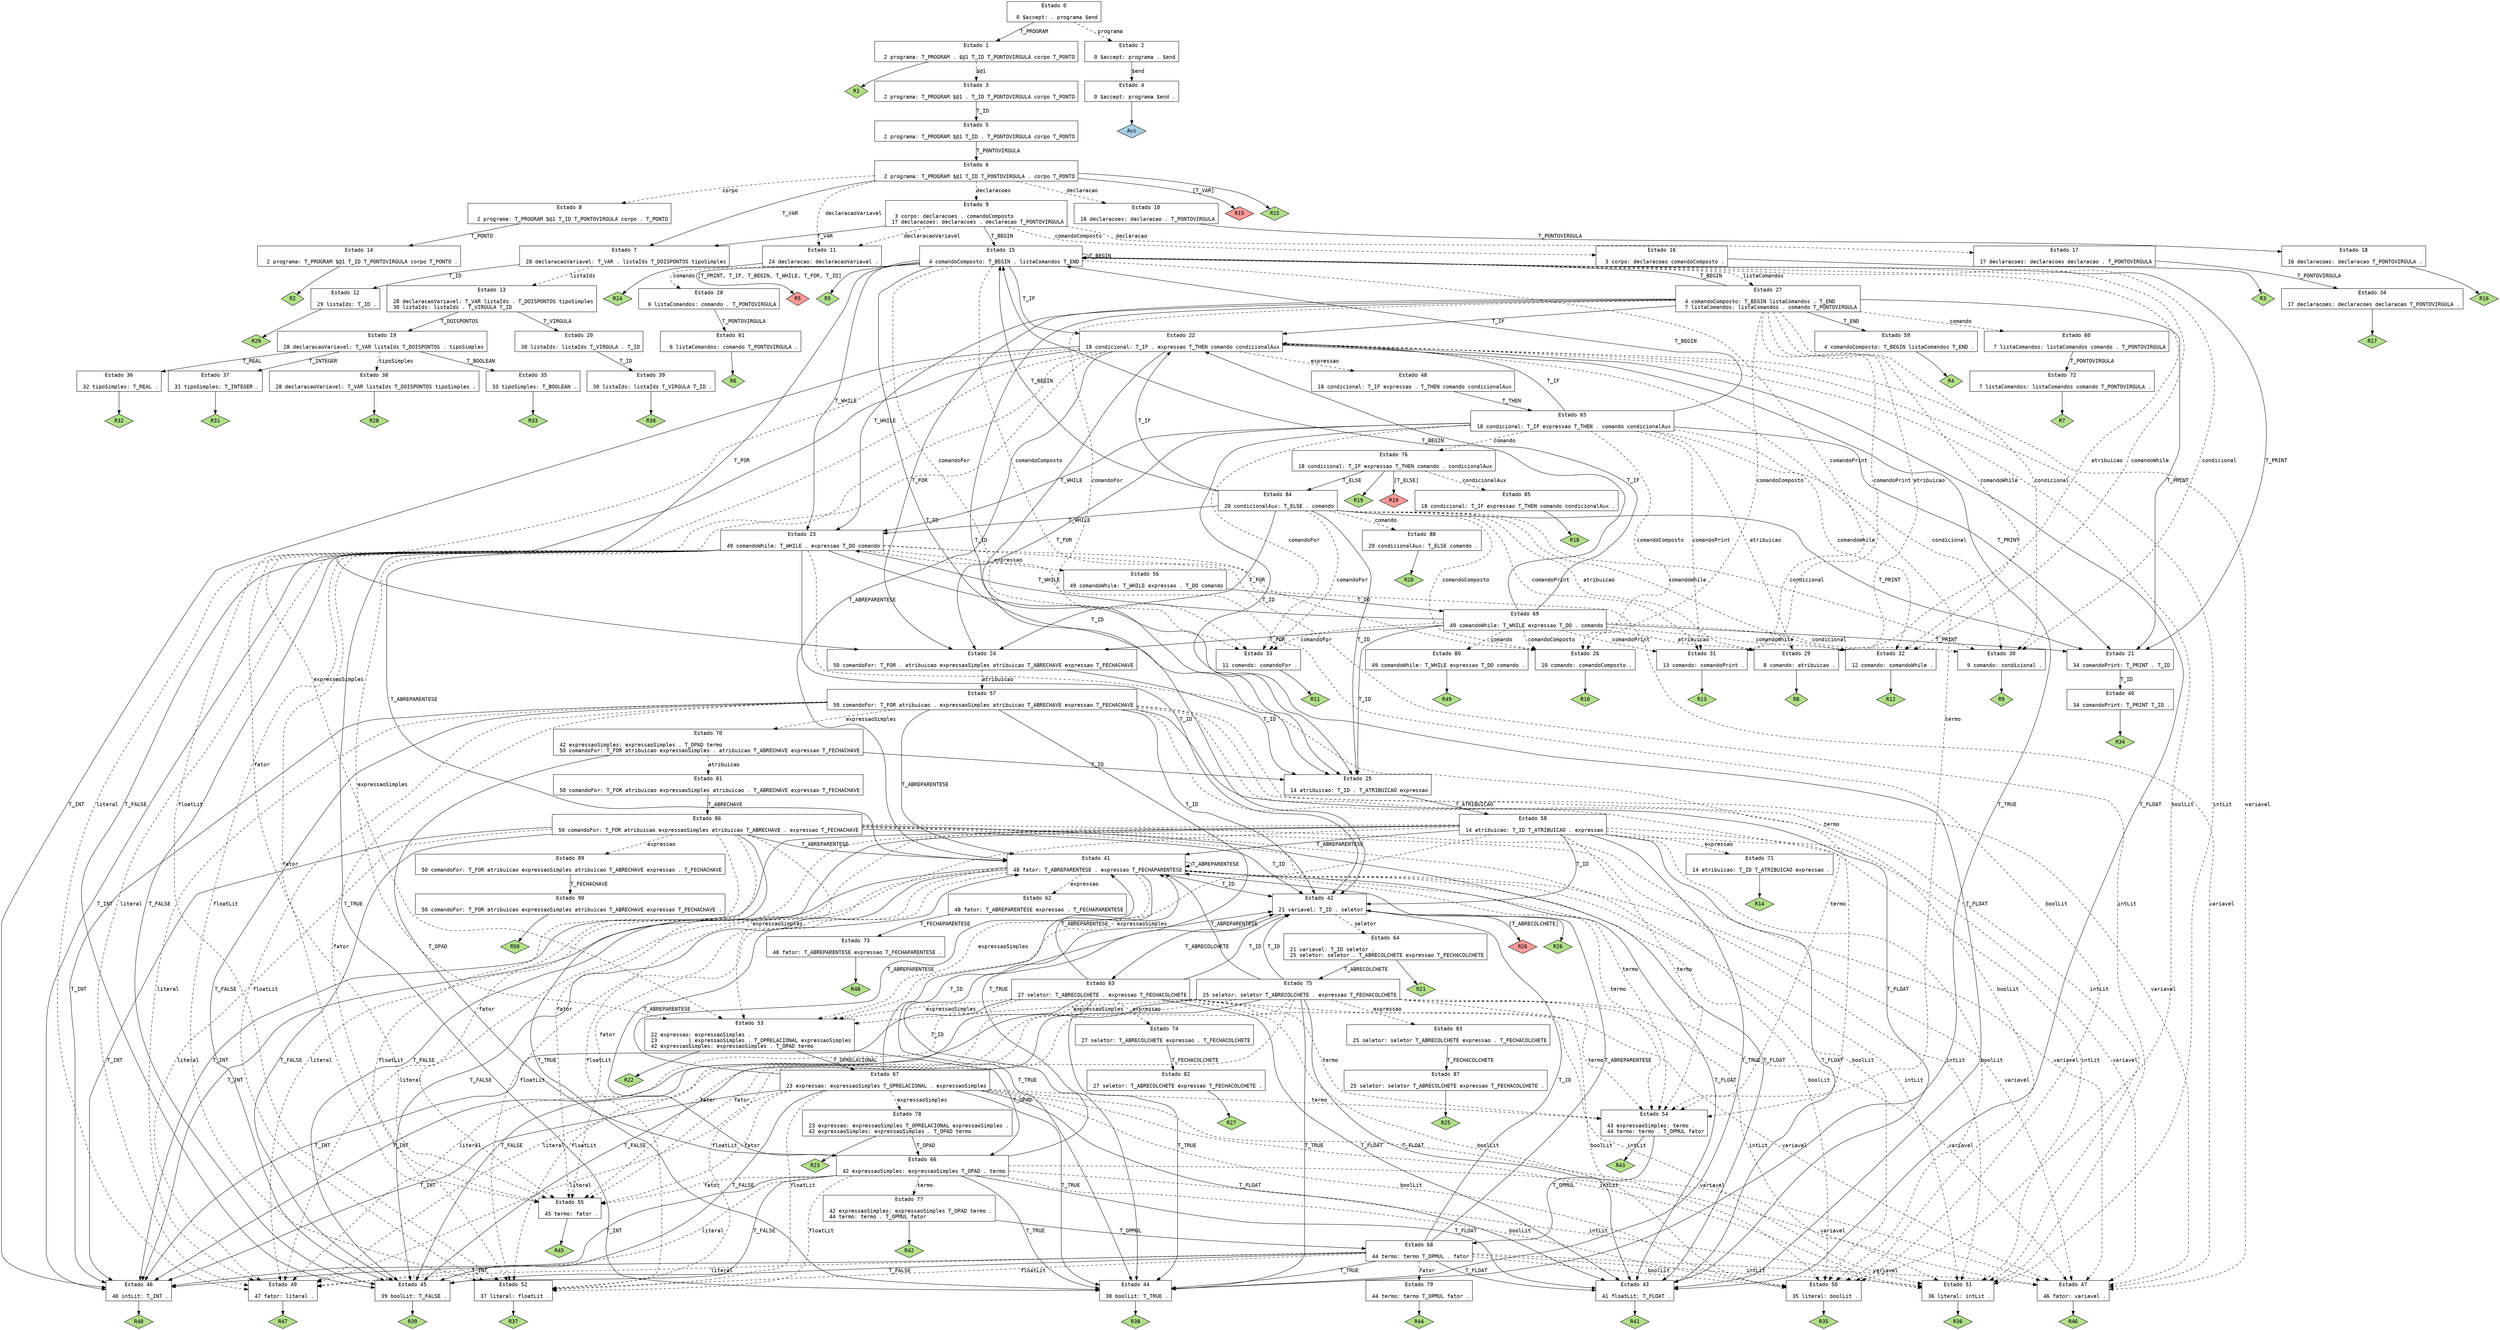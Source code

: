 // Gerado por GNU Bison 3.5.1.
// Relate erros para <bug-bison@gnu.org>.
// Site: <https://www.gnu.org/software/bison/>.

digraph "main.y"
{
  node [fontname = courier, shape = box, colorscheme = paired6]
  edge [fontname = courier]

  0 [label="Estado 0\n\l  0 $accept: . programa $end\l"]
  0 -> 1 [style=solid label="T_PROGRAM"]
  0 -> 2 [style=dashed label="programa"]
  1 [label="Estado 1\n\l  2 programa: T_PROGRAM . $@1 T_ID T_PONTOVIRGULA corpo T_PONTO\l"]
  1 -> 3 [style=dashed label="$@1"]
  1 -> "1R1" [style=solid]
 "1R1" [label="R1", fillcolor=3, shape=diamond, style=filled]
  2 [label="Estado 2\n\l  0 $accept: programa . $end\l"]
  2 -> 4 [style=solid label="$end"]
  3 [label="Estado 3\n\l  2 programa: T_PROGRAM $@1 . T_ID T_PONTOVIRGULA corpo T_PONTO\l"]
  3 -> 5 [style=solid label="T_ID"]
  4 [label="Estado 4\n\l  0 $accept: programa $end .\l"]
  4 -> "4R0" [style=solid]
 "4R0" [label="Acc", fillcolor=1, shape=diamond, style=filled]
  5 [label="Estado 5\n\l  2 programa: T_PROGRAM $@1 T_ID . T_PONTOVIRGULA corpo T_PONTO\l"]
  5 -> 6 [style=solid label="T_PONTOVIRGULA"]
  6 [label="Estado 6\n\l  2 programa: T_PROGRAM $@1 T_ID T_PONTOVIRGULA . corpo T_PONTO\l"]
  6 -> 7 [style=solid label="T_VAR"]
  6 -> 8 [style=dashed label="corpo"]
  6 -> 9 [style=dashed label="declaracoes"]
  6 -> 10 [style=dashed label="declaracao"]
  6 -> 11 [style=dashed label="declaracaoVariavel"]
  6 -> "6R15d" [label="[T_VAR]", style=solid]
 "6R15d" [label="R15", fillcolor=5, shape=diamond, style=filled]
  6 -> "6R15" [style=solid]
 "6R15" [label="R15", fillcolor=3, shape=diamond, style=filled]
  7 [label="Estado 7\n\l 28 declaracaoVariavel: T_VAR . listaIds T_DOISPONTOS tipoSimples\l"]
  7 -> 12 [style=solid label="T_ID"]
  7 -> 13 [style=dashed label="listaIds"]
  8 [label="Estado 8\n\l  2 programa: T_PROGRAM $@1 T_ID T_PONTOVIRGULA corpo . T_PONTO\l"]
  8 -> 14 [style=solid label="T_PONTO"]
  9 [label="Estado 9\n\l  3 corpo: declaracoes . comandoComposto\l 17 declaracoes: declaracoes . declaracao T_PONTOVIRGULA\l"]
  9 -> 15 [style=solid label="T_BEGIN"]
  9 -> 7 [style=solid label="T_VAR"]
  9 -> 16 [style=dashed label="comandoComposto"]
  9 -> 17 [style=dashed label="declaracao"]
  9 -> 11 [style=dashed label="declaracaoVariavel"]
  10 [label="Estado 10\n\l 16 declaracoes: declaracao . T_PONTOVIRGULA\l"]
  10 -> 18 [style=solid label="T_PONTOVIRGULA"]
  11 [label="Estado 11\n\l 24 declaracao: declaracaoVariavel .\l"]
  11 -> "11R24" [style=solid]
 "11R24" [label="R24", fillcolor=3, shape=diamond, style=filled]
  12 [label="Estado 12\n\l 29 listaIds: T_ID .\l"]
  12 -> "12R29" [style=solid]
 "12R29" [label="R29", fillcolor=3, shape=diamond, style=filled]
  13 [label="Estado 13\n\l 28 declaracaoVariavel: T_VAR listaIds . T_DOISPONTOS tipoSimples\l 30 listaIds: listaIds . T_VIRGULA T_ID\l"]
  13 -> 19 [style=solid label="T_DOISPONTOS"]
  13 -> 20 [style=solid label="T_VIRGULA"]
  14 [label="Estado 14\n\l  2 programa: T_PROGRAM $@1 T_ID T_PONTOVIRGULA corpo T_PONTO .\l"]
  14 -> "14R2" [style=solid]
 "14R2" [label="R2", fillcolor=3, shape=diamond, style=filled]
  15 [label="Estado 15\n\l  4 comandoComposto: T_BEGIN . listaComandos T_END\l"]
  15 -> 21 [style=solid label="T_PRINT"]
  15 -> 22 [style=solid label="T_IF"]
  15 -> 15 [style=solid label="T_BEGIN"]
  15 -> 23 [style=solid label="T_WHILE"]
  15 -> 24 [style=solid label="T_FOR"]
  15 -> 25 [style=solid label="T_ID"]
  15 -> 26 [style=dashed label="comandoComposto"]
  15 -> 27 [style=dashed label="listaComandos"]
  15 -> 28 [style=dashed label="comando"]
  15 -> 29 [style=dashed label="atribuicao"]
  15 -> 30 [style=dashed label="condicional"]
  15 -> 31 [style=dashed label="comandoPrint"]
  15 -> 32 [style=dashed label="comandoWhile"]
  15 -> 33 [style=dashed label="comandoFor"]
  15 -> "15R5d" [label="[T_PRINT, T_IF, T_BEGIN, T_WHILE, T_FOR, T_ID]", style=solid]
 "15R5d" [label="R5", fillcolor=5, shape=diamond, style=filled]
  15 -> "15R5" [style=solid]
 "15R5" [label="R5", fillcolor=3, shape=diamond, style=filled]
  16 [label="Estado 16\n\l  3 corpo: declaracoes comandoComposto .\l"]
  16 -> "16R3" [style=solid]
 "16R3" [label="R3", fillcolor=3, shape=diamond, style=filled]
  17 [label="Estado 17\n\l 17 declaracoes: declaracoes declaracao . T_PONTOVIRGULA\l"]
  17 -> 34 [style=solid label="T_PONTOVIRGULA"]
  18 [label="Estado 18\n\l 16 declaracoes: declaracao T_PONTOVIRGULA .\l"]
  18 -> "18R16" [style=solid]
 "18R16" [label="R16", fillcolor=3, shape=diamond, style=filled]
  19 [label="Estado 19\n\l 28 declaracaoVariavel: T_VAR listaIds T_DOISPONTOS . tipoSimples\l"]
  19 -> 35 [style=solid label="T_BOOLEAN"]
  19 -> 36 [style=solid label="T_REAL"]
  19 -> 37 [style=solid label="T_INTEGER"]
  19 -> 38 [style=dashed label="tipoSimples"]
  20 [label="Estado 20\n\l 30 listaIds: listaIds T_VIRGULA . T_ID\l"]
  20 -> 39 [style=solid label="T_ID"]
  21 [label="Estado 21\n\l 34 comandoPrint: T_PRINT . T_ID\l"]
  21 -> 40 [style=solid label="T_ID"]
  22 [label="Estado 22\n\l 18 condicional: T_IF . expressao T_THEN comando condicionalAux\l"]
  22 -> 41 [style=solid label="T_ABREPARENTESE"]
  22 -> 42 [style=solid label="T_ID"]
  22 -> 43 [style=solid label="T_FLOAT"]
  22 -> 44 [style=solid label="T_TRUE"]
  22 -> 45 [style=solid label="T_FALSE"]
  22 -> 46 [style=solid label="T_INT"]
  22 -> 47 [style=dashed label="variavel"]
  22 -> 48 [style=dashed label="expressao"]
  22 -> 49 [style=dashed label="literal"]
  22 -> 50 [style=dashed label="boolLit"]
  22 -> 51 [style=dashed label="intLit"]
  22 -> 52 [style=dashed label="floatLit"]
  22 -> 53 [style=dashed label="expressaoSimples"]
  22 -> 54 [style=dashed label="termo"]
  22 -> 55 [style=dashed label="fator"]
  23 [label="Estado 23\n\l 49 comandoWhile: T_WHILE . expressao T_DO comando\l"]
  23 -> 41 [style=solid label="T_ABREPARENTESE"]
  23 -> 42 [style=solid label="T_ID"]
  23 -> 43 [style=solid label="T_FLOAT"]
  23 -> 44 [style=solid label="T_TRUE"]
  23 -> 45 [style=solid label="T_FALSE"]
  23 -> 46 [style=solid label="T_INT"]
  23 -> 47 [style=dashed label="variavel"]
  23 -> 56 [style=dashed label="expressao"]
  23 -> 49 [style=dashed label="literal"]
  23 -> 50 [style=dashed label="boolLit"]
  23 -> 51 [style=dashed label="intLit"]
  23 -> 52 [style=dashed label="floatLit"]
  23 -> 53 [style=dashed label="expressaoSimples"]
  23 -> 54 [style=dashed label="termo"]
  23 -> 55 [style=dashed label="fator"]
  24 [label="Estado 24\n\l 50 comandoFor: T_FOR . atribuicao expressaoSimples atribuicao T_ABRECHAVE expressao T_FECHACHAVE\l"]
  24 -> 25 [style=solid label="T_ID"]
  24 -> 57 [style=dashed label="atribuicao"]
  25 [label="Estado 25\n\l 14 atribuicao: T_ID . T_ATRIBUICAO expressao\l"]
  25 -> 58 [style=solid label="T_ATRIBUICAO"]
  26 [label="Estado 26\n\l 10 comando: comandoComposto .\l"]
  26 -> "26R10" [style=solid]
 "26R10" [label="R10", fillcolor=3, shape=diamond, style=filled]
  27 [label="Estado 27\n\l  4 comandoComposto: T_BEGIN listaComandos . T_END\l  7 listaComandos: listaComandos . comando T_PONTOVIRGULA\l"]
  27 -> 21 [style=solid label="T_PRINT"]
  27 -> 22 [style=solid label="T_IF"]
  27 -> 15 [style=solid label="T_BEGIN"]
  27 -> 59 [style=solid label="T_END"]
  27 -> 23 [style=solid label="T_WHILE"]
  27 -> 24 [style=solid label="T_FOR"]
  27 -> 25 [style=solid label="T_ID"]
  27 -> 26 [style=dashed label="comandoComposto"]
  27 -> 60 [style=dashed label="comando"]
  27 -> 29 [style=dashed label="atribuicao"]
  27 -> 30 [style=dashed label="condicional"]
  27 -> 31 [style=dashed label="comandoPrint"]
  27 -> 32 [style=dashed label="comandoWhile"]
  27 -> 33 [style=dashed label="comandoFor"]
  28 [label="Estado 28\n\l  6 listaComandos: comando . T_PONTOVIRGULA\l"]
  28 -> 61 [style=solid label="T_PONTOVIRGULA"]
  29 [label="Estado 29\n\l  8 comando: atribuicao .\l"]
  29 -> "29R8" [style=solid]
 "29R8" [label="R8", fillcolor=3, shape=diamond, style=filled]
  30 [label="Estado 30\n\l  9 comando: condicional .\l"]
  30 -> "30R9" [style=solid]
 "30R9" [label="R9", fillcolor=3, shape=diamond, style=filled]
  31 [label="Estado 31\n\l 13 comando: comandoPrint .\l"]
  31 -> "31R13" [style=solid]
 "31R13" [label="R13", fillcolor=3, shape=diamond, style=filled]
  32 [label="Estado 32\n\l 12 comando: comandoWhile .\l"]
  32 -> "32R12" [style=solid]
 "32R12" [label="R12", fillcolor=3, shape=diamond, style=filled]
  33 [label="Estado 33\n\l 11 comando: comandoFor .\l"]
  33 -> "33R11" [style=solid]
 "33R11" [label="R11", fillcolor=3, shape=diamond, style=filled]
  34 [label="Estado 34\n\l 17 declaracoes: declaracoes declaracao T_PONTOVIRGULA .\l"]
  34 -> "34R17" [style=solid]
 "34R17" [label="R17", fillcolor=3, shape=diamond, style=filled]
  35 [label="Estado 35\n\l 33 tipoSimples: T_BOOLEAN .\l"]
  35 -> "35R33" [style=solid]
 "35R33" [label="R33", fillcolor=3, shape=diamond, style=filled]
  36 [label="Estado 36\n\l 32 tipoSimples: T_REAL .\l"]
  36 -> "36R32" [style=solid]
 "36R32" [label="R32", fillcolor=3, shape=diamond, style=filled]
  37 [label="Estado 37\n\l 31 tipoSimples: T_INTEGER .\l"]
  37 -> "37R31" [style=solid]
 "37R31" [label="R31", fillcolor=3, shape=diamond, style=filled]
  38 [label="Estado 38\n\l 28 declaracaoVariavel: T_VAR listaIds T_DOISPONTOS tipoSimples .\l"]
  38 -> "38R28" [style=solid]
 "38R28" [label="R28", fillcolor=3, shape=diamond, style=filled]
  39 [label="Estado 39\n\l 30 listaIds: listaIds T_VIRGULA T_ID .\l"]
  39 -> "39R30" [style=solid]
 "39R30" [label="R30", fillcolor=3, shape=diamond, style=filled]
  40 [label="Estado 40\n\l 34 comandoPrint: T_PRINT T_ID .\l"]
  40 -> "40R34" [style=solid]
 "40R34" [label="R34", fillcolor=3, shape=diamond, style=filled]
  41 [label="Estado 41\n\l 48 fator: T_ABREPARENTESE . expressao T_FECHAPARENTESE\l"]
  41 -> 41 [style=solid label="T_ABREPARENTESE"]
  41 -> 42 [style=solid label="T_ID"]
  41 -> 43 [style=solid label="T_FLOAT"]
  41 -> 44 [style=solid label="T_TRUE"]
  41 -> 45 [style=solid label="T_FALSE"]
  41 -> 46 [style=solid label="T_INT"]
  41 -> 47 [style=dashed label="variavel"]
  41 -> 62 [style=dashed label="expressao"]
  41 -> 49 [style=dashed label="literal"]
  41 -> 50 [style=dashed label="boolLit"]
  41 -> 51 [style=dashed label="intLit"]
  41 -> 52 [style=dashed label="floatLit"]
  41 -> 53 [style=dashed label="expressaoSimples"]
  41 -> 54 [style=dashed label="termo"]
  41 -> 55 [style=dashed label="fator"]
  42 [label="Estado 42\n\l 21 variavel: T_ID . seletor\l"]
  42 -> 63 [style=solid label="T_ABRECOLCHETE"]
  42 -> 64 [style=dashed label="seletor"]
  42 -> "42R26d" [label="[T_ABRECOLCHETE]", style=solid]
 "42R26d" [label="R26", fillcolor=5, shape=diamond, style=filled]
  42 -> "42R26" [style=solid]
 "42R26" [label="R26", fillcolor=3, shape=diamond, style=filled]
  43 [label="Estado 43\n\l 41 floatLit: T_FLOAT .\l"]
  43 -> "43R41" [style=solid]
 "43R41" [label="R41", fillcolor=3, shape=diamond, style=filled]
  44 [label="Estado 44\n\l 38 boolLit: T_TRUE .\l"]
  44 -> "44R38" [style=solid]
 "44R38" [label="R38", fillcolor=3, shape=diamond, style=filled]
  45 [label="Estado 45\n\l 39 boolLit: T_FALSE .\l"]
  45 -> "45R39" [style=solid]
 "45R39" [label="R39", fillcolor=3, shape=diamond, style=filled]
  46 [label="Estado 46\n\l 40 intLit: T_INT .\l"]
  46 -> "46R40" [style=solid]
 "46R40" [label="R40", fillcolor=3, shape=diamond, style=filled]
  47 [label="Estado 47\n\l 46 fator: variavel .\l"]
  47 -> "47R46" [style=solid]
 "47R46" [label="R46", fillcolor=3, shape=diamond, style=filled]
  48 [label="Estado 48\n\l 18 condicional: T_IF expressao . T_THEN comando condicionalAux\l"]
  48 -> 65 [style=solid label="T_THEN"]
  49 [label="Estado 49\n\l 47 fator: literal .\l"]
  49 -> "49R47" [style=solid]
 "49R47" [label="R47", fillcolor=3, shape=diamond, style=filled]
  50 [label="Estado 50\n\l 35 literal: boolLit .\l"]
  50 -> "50R35" [style=solid]
 "50R35" [label="R35", fillcolor=3, shape=diamond, style=filled]
  51 [label="Estado 51\n\l 36 literal: intLit .\l"]
  51 -> "51R36" [style=solid]
 "51R36" [label="R36", fillcolor=3, shape=diamond, style=filled]
  52 [label="Estado 52\n\l 37 literal: floatLit .\l"]
  52 -> "52R37" [style=solid]
 "52R37" [label="R37", fillcolor=3, shape=diamond, style=filled]
  53 [label="Estado 53\n\l 22 expressao: expressaoSimples .\l 23          | expressaoSimples . T_OPRELACIONAL expressaoSimples\l 42 expressaoSimples: expressaoSimples . T_OPAD termo\l"]
  53 -> 66 [style=solid label="T_OPAD"]
  53 -> 67 [style=solid label="T_OPRELACIONAL"]
  53 -> "53R22" [style=solid]
 "53R22" [label="R22", fillcolor=3, shape=diamond, style=filled]
  54 [label="Estado 54\n\l 43 expressaoSimples: termo .\l 44 termo: termo . T_OPMUL fator\l"]
  54 -> 68 [style=solid label="T_OPMUL"]
  54 -> "54R43" [style=solid]
 "54R43" [label="R43", fillcolor=3, shape=diamond, style=filled]
  55 [label="Estado 55\n\l 45 termo: fator .\l"]
  55 -> "55R45" [style=solid]
 "55R45" [label="R45", fillcolor=3, shape=diamond, style=filled]
  56 [label="Estado 56\n\l 49 comandoWhile: T_WHILE expressao . T_DO comando\l"]
  56 -> 69 [style=solid label="T_DO"]
  57 [label="Estado 57\n\l 50 comandoFor: T_FOR atribuicao . expressaoSimples atribuicao T_ABRECHAVE expressao T_FECHACHAVE\l"]
  57 -> 41 [style=solid label="T_ABREPARENTESE"]
  57 -> 42 [style=solid label="T_ID"]
  57 -> 43 [style=solid label="T_FLOAT"]
  57 -> 44 [style=solid label="T_TRUE"]
  57 -> 45 [style=solid label="T_FALSE"]
  57 -> 46 [style=solid label="T_INT"]
  57 -> 47 [style=dashed label="variavel"]
  57 -> 49 [style=dashed label="literal"]
  57 -> 50 [style=dashed label="boolLit"]
  57 -> 51 [style=dashed label="intLit"]
  57 -> 52 [style=dashed label="floatLit"]
  57 -> 70 [style=dashed label="expressaoSimples"]
  57 -> 54 [style=dashed label="termo"]
  57 -> 55 [style=dashed label="fator"]
  58 [label="Estado 58\n\l 14 atribuicao: T_ID T_ATRIBUICAO . expressao\l"]
  58 -> 41 [style=solid label="T_ABREPARENTESE"]
  58 -> 42 [style=solid label="T_ID"]
  58 -> 43 [style=solid label="T_FLOAT"]
  58 -> 44 [style=solid label="T_TRUE"]
  58 -> 45 [style=solid label="T_FALSE"]
  58 -> 46 [style=solid label="T_INT"]
  58 -> 47 [style=dashed label="variavel"]
  58 -> 71 [style=dashed label="expressao"]
  58 -> 49 [style=dashed label="literal"]
  58 -> 50 [style=dashed label="boolLit"]
  58 -> 51 [style=dashed label="intLit"]
  58 -> 52 [style=dashed label="floatLit"]
  58 -> 53 [style=dashed label="expressaoSimples"]
  58 -> 54 [style=dashed label="termo"]
  58 -> 55 [style=dashed label="fator"]
  59 [label="Estado 59\n\l  4 comandoComposto: T_BEGIN listaComandos T_END .\l"]
  59 -> "59R4" [style=solid]
 "59R4" [label="R4", fillcolor=3, shape=diamond, style=filled]
  60 [label="Estado 60\n\l  7 listaComandos: listaComandos comando . T_PONTOVIRGULA\l"]
  60 -> 72 [style=solid label="T_PONTOVIRGULA"]
  61 [label="Estado 61\n\l  6 listaComandos: comando T_PONTOVIRGULA .\l"]
  61 -> "61R6" [style=solid]
 "61R6" [label="R6", fillcolor=3, shape=diamond, style=filled]
  62 [label="Estado 62\n\l 48 fator: T_ABREPARENTESE expressao . T_FECHAPARENTESE\l"]
  62 -> 73 [style=solid label="T_FECHAPARENTESE"]
  63 [label="Estado 63\n\l 27 seletor: T_ABRECOLCHETE . expressao T_FECHACOLCHETE\l"]
  63 -> 41 [style=solid label="T_ABREPARENTESE"]
  63 -> 42 [style=solid label="T_ID"]
  63 -> 43 [style=solid label="T_FLOAT"]
  63 -> 44 [style=solid label="T_TRUE"]
  63 -> 45 [style=solid label="T_FALSE"]
  63 -> 46 [style=solid label="T_INT"]
  63 -> 47 [style=dashed label="variavel"]
  63 -> 74 [style=dashed label="expressao"]
  63 -> 49 [style=dashed label="literal"]
  63 -> 50 [style=dashed label="boolLit"]
  63 -> 51 [style=dashed label="intLit"]
  63 -> 52 [style=dashed label="floatLit"]
  63 -> 53 [style=dashed label="expressaoSimples"]
  63 -> 54 [style=dashed label="termo"]
  63 -> 55 [style=dashed label="fator"]
  64 [label="Estado 64\n\l 21 variavel: T_ID seletor .\l 25 seletor: seletor . T_ABRECOLCHETE expressao T_FECHACOLCHETE\l"]
  64 -> 75 [style=solid label="T_ABRECOLCHETE"]
  64 -> "64R21" [style=solid]
 "64R21" [label="R21", fillcolor=3, shape=diamond, style=filled]
  65 [label="Estado 65\n\l 18 condicional: T_IF expressao T_THEN . comando condicionalAux\l"]
  65 -> 21 [style=solid label="T_PRINT"]
  65 -> 22 [style=solid label="T_IF"]
  65 -> 15 [style=solid label="T_BEGIN"]
  65 -> 23 [style=solid label="T_WHILE"]
  65 -> 24 [style=solid label="T_FOR"]
  65 -> 25 [style=solid label="T_ID"]
  65 -> 26 [style=dashed label="comandoComposto"]
  65 -> 76 [style=dashed label="comando"]
  65 -> 29 [style=dashed label="atribuicao"]
  65 -> 30 [style=dashed label="condicional"]
  65 -> 31 [style=dashed label="comandoPrint"]
  65 -> 32 [style=dashed label="comandoWhile"]
  65 -> 33 [style=dashed label="comandoFor"]
  66 [label="Estado 66\n\l 42 expressaoSimples: expressaoSimples T_OPAD . termo\l"]
  66 -> 41 [style=solid label="T_ABREPARENTESE"]
  66 -> 42 [style=solid label="T_ID"]
  66 -> 43 [style=solid label="T_FLOAT"]
  66 -> 44 [style=solid label="T_TRUE"]
  66 -> 45 [style=solid label="T_FALSE"]
  66 -> 46 [style=solid label="T_INT"]
  66 -> 47 [style=dashed label="variavel"]
  66 -> 49 [style=dashed label="literal"]
  66 -> 50 [style=dashed label="boolLit"]
  66 -> 51 [style=dashed label="intLit"]
  66 -> 52 [style=dashed label="floatLit"]
  66 -> 77 [style=dashed label="termo"]
  66 -> 55 [style=dashed label="fator"]
  67 [label="Estado 67\n\l 23 expressao: expressaoSimples T_OPRELACIONAL . expressaoSimples\l"]
  67 -> 41 [style=solid label="T_ABREPARENTESE"]
  67 -> 42 [style=solid label="T_ID"]
  67 -> 43 [style=solid label="T_FLOAT"]
  67 -> 44 [style=solid label="T_TRUE"]
  67 -> 45 [style=solid label="T_FALSE"]
  67 -> 46 [style=solid label="T_INT"]
  67 -> 47 [style=dashed label="variavel"]
  67 -> 49 [style=dashed label="literal"]
  67 -> 50 [style=dashed label="boolLit"]
  67 -> 51 [style=dashed label="intLit"]
  67 -> 52 [style=dashed label="floatLit"]
  67 -> 78 [style=dashed label="expressaoSimples"]
  67 -> 54 [style=dashed label="termo"]
  67 -> 55 [style=dashed label="fator"]
  68 [label="Estado 68\n\l 44 termo: termo T_OPMUL . fator\l"]
  68 -> 41 [style=solid label="T_ABREPARENTESE"]
  68 -> 42 [style=solid label="T_ID"]
  68 -> 43 [style=solid label="T_FLOAT"]
  68 -> 44 [style=solid label="T_TRUE"]
  68 -> 45 [style=solid label="T_FALSE"]
  68 -> 46 [style=solid label="T_INT"]
  68 -> 47 [style=dashed label="variavel"]
  68 -> 49 [style=dashed label="literal"]
  68 -> 50 [style=dashed label="boolLit"]
  68 -> 51 [style=dashed label="intLit"]
  68 -> 52 [style=dashed label="floatLit"]
  68 -> 79 [style=dashed label="fator"]
  69 [label="Estado 69\n\l 49 comandoWhile: T_WHILE expressao T_DO . comando\l"]
  69 -> 21 [style=solid label="T_PRINT"]
  69 -> 22 [style=solid label="T_IF"]
  69 -> 15 [style=solid label="T_BEGIN"]
  69 -> 23 [style=solid label="T_WHILE"]
  69 -> 24 [style=solid label="T_FOR"]
  69 -> 25 [style=solid label="T_ID"]
  69 -> 26 [style=dashed label="comandoComposto"]
  69 -> 80 [style=dashed label="comando"]
  69 -> 29 [style=dashed label="atribuicao"]
  69 -> 30 [style=dashed label="condicional"]
  69 -> 31 [style=dashed label="comandoPrint"]
  69 -> 32 [style=dashed label="comandoWhile"]
  69 -> 33 [style=dashed label="comandoFor"]
  70 [label="Estado 70\n\l 42 expressaoSimples: expressaoSimples . T_OPAD termo\l 50 comandoFor: T_FOR atribuicao expressaoSimples . atribuicao T_ABRECHAVE expressao T_FECHACHAVE\l"]
  70 -> 66 [style=solid label="T_OPAD"]
  70 -> 25 [style=solid label="T_ID"]
  70 -> 81 [style=dashed label="atribuicao"]
  71 [label="Estado 71\n\l 14 atribuicao: T_ID T_ATRIBUICAO expressao .\l"]
  71 -> "71R14" [style=solid]
 "71R14" [label="R14", fillcolor=3, shape=diamond, style=filled]
  72 [label="Estado 72\n\l  7 listaComandos: listaComandos comando T_PONTOVIRGULA .\l"]
  72 -> "72R7" [style=solid]
 "72R7" [label="R7", fillcolor=3, shape=diamond, style=filled]
  73 [label="Estado 73\n\l 48 fator: T_ABREPARENTESE expressao T_FECHAPARENTESE .\l"]
  73 -> "73R48" [style=solid]
 "73R48" [label="R48", fillcolor=3, shape=diamond, style=filled]
  74 [label="Estado 74\n\l 27 seletor: T_ABRECOLCHETE expressao . T_FECHACOLCHETE\l"]
  74 -> 82 [style=solid label="T_FECHACOLCHETE"]
  75 [label="Estado 75\n\l 25 seletor: seletor T_ABRECOLCHETE . expressao T_FECHACOLCHETE\l"]
  75 -> 41 [style=solid label="T_ABREPARENTESE"]
  75 -> 42 [style=solid label="T_ID"]
  75 -> 43 [style=solid label="T_FLOAT"]
  75 -> 44 [style=solid label="T_TRUE"]
  75 -> 45 [style=solid label="T_FALSE"]
  75 -> 46 [style=solid label="T_INT"]
  75 -> 47 [style=dashed label="variavel"]
  75 -> 83 [style=dashed label="expressao"]
  75 -> 49 [style=dashed label="literal"]
  75 -> 50 [style=dashed label="boolLit"]
  75 -> 51 [style=dashed label="intLit"]
  75 -> 52 [style=dashed label="floatLit"]
  75 -> 53 [style=dashed label="expressaoSimples"]
  75 -> 54 [style=dashed label="termo"]
  75 -> 55 [style=dashed label="fator"]
  76 [label="Estado 76\n\l 18 condicional: T_IF expressao T_THEN comando . condicionalAux\l"]
  76 -> 84 [style=solid label="T_ELSE"]
  76 -> 85 [style=dashed label="condicionalAux"]
  76 -> "76R19d" [label="[T_ELSE]", style=solid]
 "76R19d" [label="R19", fillcolor=5, shape=diamond, style=filled]
  76 -> "76R19" [style=solid]
 "76R19" [label="R19", fillcolor=3, shape=diamond, style=filled]
  77 [label="Estado 77\n\l 42 expressaoSimples: expressaoSimples T_OPAD termo .\l 44 termo: termo . T_OPMUL fator\l"]
  77 -> 68 [style=solid label="T_OPMUL"]
  77 -> "77R42" [style=solid]
 "77R42" [label="R42", fillcolor=3, shape=diamond, style=filled]
  78 [label="Estado 78\n\l 23 expressao: expressaoSimples T_OPRELACIONAL expressaoSimples .\l 42 expressaoSimples: expressaoSimples . T_OPAD termo\l"]
  78 -> 66 [style=solid label="T_OPAD"]
  78 -> "78R23" [style=solid]
 "78R23" [label="R23", fillcolor=3, shape=diamond, style=filled]
  79 [label="Estado 79\n\l 44 termo: termo T_OPMUL fator .\l"]
  79 -> "79R44" [style=solid]
 "79R44" [label="R44", fillcolor=3, shape=diamond, style=filled]
  80 [label="Estado 80\n\l 49 comandoWhile: T_WHILE expressao T_DO comando .\l"]
  80 -> "80R49" [style=solid]
 "80R49" [label="R49", fillcolor=3, shape=diamond, style=filled]
  81 [label="Estado 81\n\l 50 comandoFor: T_FOR atribuicao expressaoSimples atribuicao . T_ABRECHAVE expressao T_FECHACHAVE\l"]
  81 -> 86 [style=solid label="T_ABRECHAVE"]
  82 [label="Estado 82\n\l 27 seletor: T_ABRECOLCHETE expressao T_FECHACOLCHETE .\l"]
  82 -> "82R27" [style=solid]
 "82R27" [label="R27", fillcolor=3, shape=diamond, style=filled]
  83 [label="Estado 83\n\l 25 seletor: seletor T_ABRECOLCHETE expressao . T_FECHACOLCHETE\l"]
  83 -> 87 [style=solid label="T_FECHACOLCHETE"]
  84 [label="Estado 84\n\l 20 condicionalAux: T_ELSE . comando\l"]
  84 -> 21 [style=solid label="T_PRINT"]
  84 -> 22 [style=solid label="T_IF"]
  84 -> 15 [style=solid label="T_BEGIN"]
  84 -> 23 [style=solid label="T_WHILE"]
  84 -> 24 [style=solid label="T_FOR"]
  84 -> 25 [style=solid label="T_ID"]
  84 -> 26 [style=dashed label="comandoComposto"]
  84 -> 88 [style=dashed label="comando"]
  84 -> 29 [style=dashed label="atribuicao"]
  84 -> 30 [style=dashed label="condicional"]
  84 -> 31 [style=dashed label="comandoPrint"]
  84 -> 32 [style=dashed label="comandoWhile"]
  84 -> 33 [style=dashed label="comandoFor"]
  85 [label="Estado 85\n\l 18 condicional: T_IF expressao T_THEN comando condicionalAux .\l"]
  85 -> "85R18" [style=solid]
 "85R18" [label="R18", fillcolor=3, shape=diamond, style=filled]
  86 [label="Estado 86\n\l 50 comandoFor: T_FOR atribuicao expressaoSimples atribuicao T_ABRECHAVE . expressao T_FECHACHAVE\l"]
  86 -> 41 [style=solid label="T_ABREPARENTESE"]
  86 -> 42 [style=solid label="T_ID"]
  86 -> 43 [style=solid label="T_FLOAT"]
  86 -> 44 [style=solid label="T_TRUE"]
  86 -> 45 [style=solid label="T_FALSE"]
  86 -> 46 [style=solid label="T_INT"]
  86 -> 47 [style=dashed label="variavel"]
  86 -> 89 [style=dashed label="expressao"]
  86 -> 49 [style=dashed label="literal"]
  86 -> 50 [style=dashed label="boolLit"]
  86 -> 51 [style=dashed label="intLit"]
  86 -> 52 [style=dashed label="floatLit"]
  86 -> 53 [style=dashed label="expressaoSimples"]
  86 -> 54 [style=dashed label="termo"]
  86 -> 55 [style=dashed label="fator"]
  87 [label="Estado 87\n\l 25 seletor: seletor T_ABRECOLCHETE expressao T_FECHACOLCHETE .\l"]
  87 -> "87R25" [style=solid]
 "87R25" [label="R25", fillcolor=3, shape=diamond, style=filled]
  88 [label="Estado 88\n\l 20 condicionalAux: T_ELSE comando .\l"]
  88 -> "88R20" [style=solid]
 "88R20" [label="R20", fillcolor=3, shape=diamond, style=filled]
  89 [label="Estado 89\n\l 50 comandoFor: T_FOR atribuicao expressaoSimples atribuicao T_ABRECHAVE expressao . T_FECHACHAVE\l"]
  89 -> 90 [style=solid label="T_FECHACHAVE"]
  90 [label="Estado 90\n\l 50 comandoFor: T_FOR atribuicao expressaoSimples atribuicao T_ABRECHAVE expressao T_FECHACHAVE .\l"]
  90 -> "90R50" [style=solid]
 "90R50" [label="R50", fillcolor=3, shape=diamond, style=filled]
}
